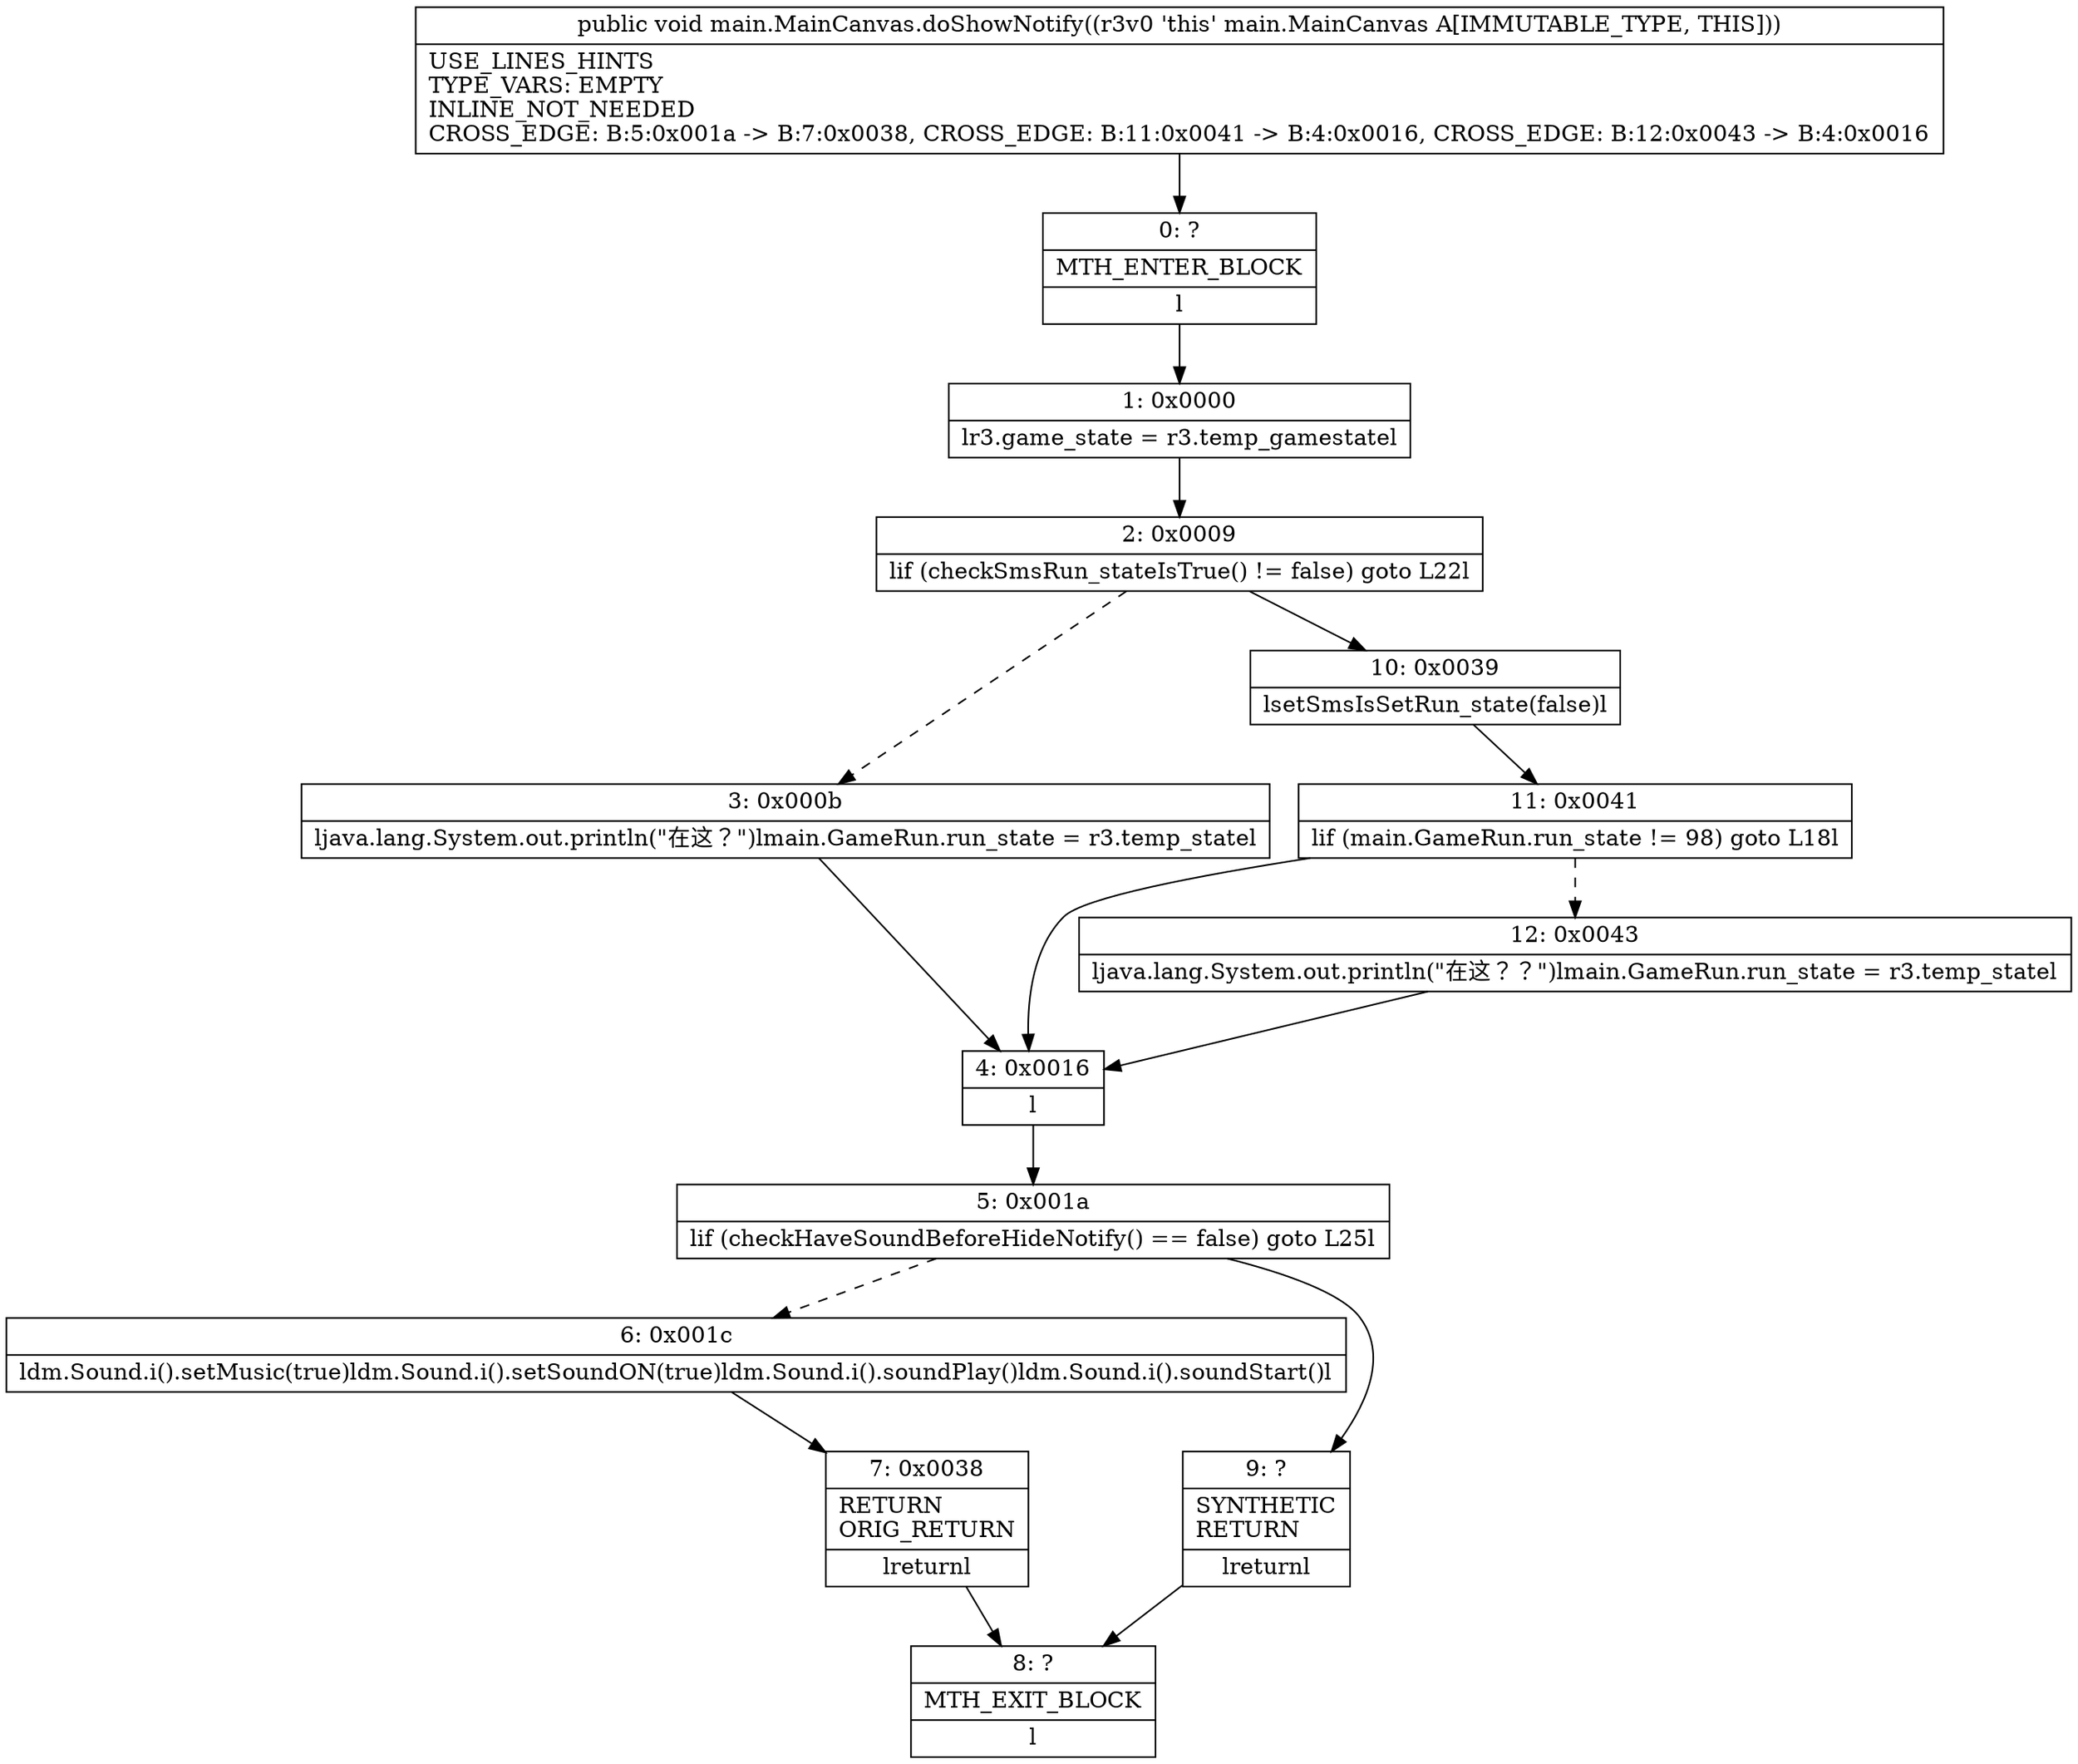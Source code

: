 digraph "CFG formain.MainCanvas.doShowNotify()V" {
Node_0 [shape=record,label="{0\:\ ?|MTH_ENTER_BLOCK\l|l}"];
Node_1 [shape=record,label="{1\:\ 0x0000|lr3.game_state = r3.temp_gamestatel}"];
Node_2 [shape=record,label="{2\:\ 0x0009|lif (checkSmsRun_stateIsTrue() != false) goto L22l}"];
Node_3 [shape=record,label="{3\:\ 0x000b|ljava.lang.System.out.println(\"在这？\")lmain.GameRun.run_state = r3.temp_statel}"];
Node_4 [shape=record,label="{4\:\ 0x0016|l}"];
Node_5 [shape=record,label="{5\:\ 0x001a|lif (checkHaveSoundBeforeHideNotify() == false) goto L25l}"];
Node_6 [shape=record,label="{6\:\ 0x001c|ldm.Sound.i().setMusic(true)ldm.Sound.i().setSoundON(true)ldm.Sound.i().soundPlay()ldm.Sound.i().soundStart()l}"];
Node_7 [shape=record,label="{7\:\ 0x0038|RETURN\lORIG_RETURN\l|lreturnl}"];
Node_8 [shape=record,label="{8\:\ ?|MTH_EXIT_BLOCK\l|l}"];
Node_9 [shape=record,label="{9\:\ ?|SYNTHETIC\lRETURN\l|lreturnl}"];
Node_10 [shape=record,label="{10\:\ 0x0039|lsetSmsIsSetRun_state(false)l}"];
Node_11 [shape=record,label="{11\:\ 0x0041|lif (main.GameRun.run_state != 98) goto L18l}"];
Node_12 [shape=record,label="{12\:\ 0x0043|ljava.lang.System.out.println(\"在这？？\")lmain.GameRun.run_state = r3.temp_statel}"];
MethodNode[shape=record,label="{public void main.MainCanvas.doShowNotify((r3v0 'this' main.MainCanvas A[IMMUTABLE_TYPE, THIS]))  | USE_LINES_HINTS\lTYPE_VARS: EMPTY\lINLINE_NOT_NEEDED\lCROSS_EDGE: B:5:0x001a \-\> B:7:0x0038, CROSS_EDGE: B:11:0x0041 \-\> B:4:0x0016, CROSS_EDGE: B:12:0x0043 \-\> B:4:0x0016\l}"];
MethodNode -> Node_0;
Node_0 -> Node_1;
Node_1 -> Node_2;
Node_2 -> Node_3[style=dashed];
Node_2 -> Node_10;
Node_3 -> Node_4;
Node_4 -> Node_5;
Node_5 -> Node_6[style=dashed];
Node_5 -> Node_9;
Node_6 -> Node_7;
Node_7 -> Node_8;
Node_9 -> Node_8;
Node_10 -> Node_11;
Node_11 -> Node_4;
Node_11 -> Node_12[style=dashed];
Node_12 -> Node_4;
}

